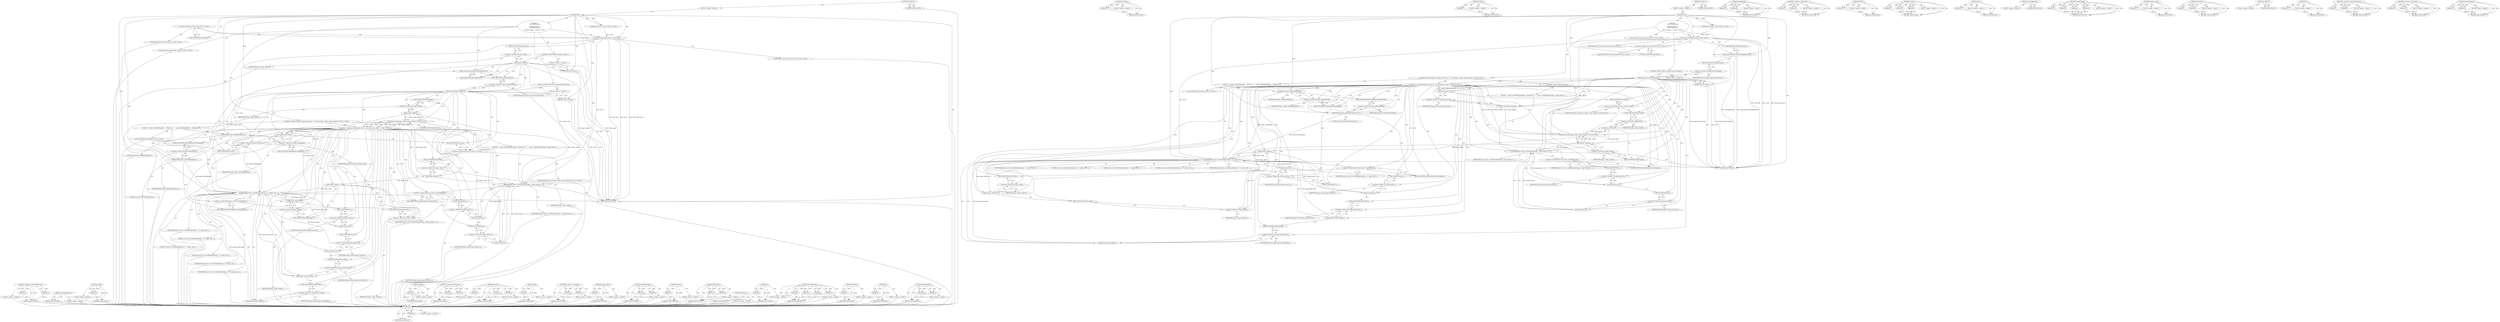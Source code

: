 digraph "buildMipMap" {
vulnerable_195 [label=<(METHOD,x)>];
vulnerable_196 [label=<(PARAM,p1)>];
vulnerable_197 [label=<(BLOCK,&lt;empty&gt;,&lt;empty&gt;)>];
vulnerable_198 [label=<(METHOD_RETURN,ANY)>];
vulnerable_146 [label=<(METHOD,IsEmpty)>];
vulnerable_147 [label=<(PARAM,p1)>];
vulnerable_148 [label=<(BLOCK,&lt;empty&gt;,&lt;empty&gt;)>];
vulnerable_149 [label=<(METHOD_RETURN,ANY)>];
vulnerable_169 [label=<(METHOD,height)>];
vulnerable_170 [label=<(PARAM,p1)>];
vulnerable_171 [label=<(BLOCK,&lt;empty&gt;,&lt;empty&gt;)>];
vulnerable_172 [label=<(METHOD_RETURN,ANY)>];
vulnerable_6 [label=<(METHOD,&lt;global&gt;)<SUB>1</SUB>>];
vulnerable_7 [label=<(BLOCK,&lt;empty&gt;,&lt;empty&gt;)<SUB>1</SUB>>];
vulnerable_8 [label=<(METHOD,Paint)<SUB>1</SUB>>];
vulnerable_9 [label="<(PARAM,gfx::Canvas* canvas)<SUB>1</SUB>>"];
vulnerable_10 [label="<(BLOCK,{
   View::Paint(canvas);
 
   gfx::Rect image_...,{
   View::Paint(canvas);
 
   gfx::Rect image_...)<SUB>1</SUB>>"];
vulnerable_11 [label="<(View.Paint,View::Paint(canvas))<SUB>2</SUB>>"];
vulnerable_12 [label="<(&lt;operator&gt;.fieldAccess,View::Paint)<SUB>2</SUB>>"];
vulnerable_13 [label="<(IDENTIFIER,View,View::Paint(canvas))<SUB>2</SUB>>"];
vulnerable_14 [label=<(FIELD_IDENTIFIER,Paint,Paint)<SUB>2</SUB>>];
vulnerable_15 [label="<(IDENTIFIER,canvas,View::Paint(canvas))<SUB>2</SUB>>"];
vulnerable_16 [label="<(LOCAL,gfx.Rect image_bounds: gfx.Rect)<SUB>4</SUB>>"];
vulnerable_17 [label=<(image_bounds,image_bounds(GetImageBounds()))<SUB>4</SUB>>];
vulnerable_18 [label=<(GetImageBounds,GetImageBounds())<SUB>4</SUB>>];
vulnerable_19 [label=<(CONTROL_STRUCTURE,IF,if (image_bounds.IsEmpty()))<SUB>5</SUB>>];
vulnerable_20 [label=<(IsEmpty,image_bounds.IsEmpty())<SUB>5</SUB>>];
vulnerable_21 [label=<(&lt;operator&gt;.fieldAccess,image_bounds.IsEmpty)<SUB>5</SUB>>];
vulnerable_22 [label=<(IDENTIFIER,image_bounds,image_bounds.IsEmpty())<SUB>5</SUB>>];
vulnerable_23 [label=<(FIELD_IDENTIFIER,IsEmpty,IsEmpty)<SUB>5</SUB>>];
vulnerable_24 [label=<(BLOCK,&lt;empty&gt;,&lt;empty&gt;)<SUB>6</SUB>>];
vulnerable_25 [label=<(RETURN,return;,return;)<SUB>6</SUB>>];
vulnerable_26 [label="<(CONTROL_STRUCTURE,IF,if (image_bounds.size() != gfx::Size(image_.width(), image_.height())))<SUB>8</SUB>>"];
vulnerable_27 [label="<(&lt;operator&gt;.notEquals,image_bounds.size() != gfx::Size(image_.width()...)<SUB>8</SUB>>"];
vulnerable_28 [label=<(size,image_bounds.size())<SUB>8</SUB>>];
vulnerable_29 [label=<(&lt;operator&gt;.fieldAccess,image_bounds.size)<SUB>8</SUB>>];
vulnerable_30 [label=<(IDENTIFIER,image_bounds,image_bounds.size())<SUB>8</SUB>>];
vulnerable_31 [label=<(FIELD_IDENTIFIER,size,size)<SUB>8</SUB>>];
vulnerable_32 [label="<(gfx.Size,gfx::Size(image_.width(), image_.height()))<SUB>8</SUB>>"];
vulnerable_33 [label="<(&lt;operator&gt;.fieldAccess,gfx::Size)<SUB>8</SUB>>"];
vulnerable_34 [label="<(IDENTIFIER,gfx,gfx::Size(image_.width(), image_.height()))<SUB>8</SUB>>"];
vulnerable_35 [label=<(FIELD_IDENTIFIER,Size,Size)<SUB>8</SUB>>];
vulnerable_36 [label=<(width,image_.width())<SUB>8</SUB>>];
vulnerable_37 [label=<(&lt;operator&gt;.fieldAccess,image_.width)<SUB>8</SUB>>];
vulnerable_38 [label=<(IDENTIFIER,image_,image_.width())<SUB>8</SUB>>];
vulnerable_39 [label=<(FIELD_IDENTIFIER,width,width)<SUB>8</SUB>>];
vulnerable_40 [label=<(height,image_.height())<SUB>8</SUB>>];
vulnerable_41 [label=<(&lt;operator&gt;.fieldAccess,image_.height)<SUB>8</SUB>>];
vulnerable_42 [label=<(IDENTIFIER,image_,image_.height())<SUB>8</SUB>>];
vulnerable_43 [label=<(FIELD_IDENTIFIER,height,height)<SUB>8</SUB>>];
vulnerable_44 [label=<(BLOCK,{
    image_.buildMipMap(false);
    SkPaint pa...,{
    image_.buildMipMap(false);
    SkPaint pa...)<SUB>8</SUB>>];
vulnerable_45 [label=<(buildMipMap,image_.buildMipMap(false))<SUB>9</SUB>>];
vulnerable_46 [label=<(&lt;operator&gt;.fieldAccess,image_.buildMipMap)<SUB>9</SUB>>];
vulnerable_47 [label=<(IDENTIFIER,image_,image_.buildMipMap(false))<SUB>9</SUB>>];
vulnerable_48 [label=<(FIELD_IDENTIFIER,buildMipMap,buildMipMap)<SUB>9</SUB>>];
vulnerable_49 [label=<(LITERAL,false,image_.buildMipMap(false))<SUB>9</SUB>>];
vulnerable_50 [label="<(LOCAL,SkPaint paint: SkPaint)<SUB>10</SUB>>"];
vulnerable_51 [label=<(setFilterBitmap,paint.setFilterBitmap(true))<SUB>11</SUB>>];
vulnerable_52 [label=<(&lt;operator&gt;.fieldAccess,paint.setFilterBitmap)<SUB>11</SUB>>];
vulnerable_53 [label=<(IDENTIFIER,paint,paint.setFilterBitmap(true))<SUB>11</SUB>>];
vulnerable_54 [label=<(FIELD_IDENTIFIER,setFilterBitmap,setFilterBitmap)<SUB>11</SUB>>];
vulnerable_55 [label=<(LITERAL,true,paint.setFilterBitmap(true))<SUB>11</SUB>>];
vulnerable_56 [label=<(DrawBitmapInt,canvas-&gt;DrawBitmapInt(image_, 0, 0, image_.widt...)<SUB>12</SUB>>];
vulnerable_57 [label=<(&lt;operator&gt;.indirectFieldAccess,canvas-&gt;DrawBitmapInt)<SUB>12</SUB>>];
vulnerable_58 [label=<(IDENTIFIER,canvas,canvas-&gt;DrawBitmapInt(image_, 0, 0, image_.widt...)<SUB>12</SUB>>];
vulnerable_59 [label=<(FIELD_IDENTIFIER,DrawBitmapInt,DrawBitmapInt)<SUB>12</SUB>>];
vulnerable_60 [label=<(IDENTIFIER,image_,canvas-&gt;DrawBitmapInt(image_, 0, 0, image_.widt...)<SUB>12</SUB>>];
vulnerable_61 [label=<(LITERAL,0,canvas-&gt;DrawBitmapInt(image_, 0, 0, image_.widt...)<SUB>12</SUB>>];
vulnerable_62 [label=<(LITERAL,0,canvas-&gt;DrawBitmapInt(image_, 0, 0, image_.widt...)<SUB>12</SUB>>];
vulnerable_63 [label=<(width,image_.width())<SUB>12</SUB>>];
vulnerable_64 [label=<(&lt;operator&gt;.fieldAccess,image_.width)<SUB>12</SUB>>];
vulnerable_65 [label=<(IDENTIFIER,image_,image_.width())<SUB>12</SUB>>];
vulnerable_66 [label=<(FIELD_IDENTIFIER,width,width)<SUB>12</SUB>>];
vulnerable_67 [label=<(height,image_.height())<SUB>12</SUB>>];
vulnerable_68 [label=<(&lt;operator&gt;.fieldAccess,image_.height)<SUB>12</SUB>>];
vulnerable_69 [label=<(IDENTIFIER,image_,image_.height())<SUB>12</SUB>>];
vulnerable_70 [label=<(FIELD_IDENTIFIER,height,height)<SUB>12</SUB>>];
vulnerable_71 [label=<(x,image_bounds.x())<SUB>13</SUB>>];
vulnerable_72 [label=<(&lt;operator&gt;.fieldAccess,image_bounds.x)<SUB>13</SUB>>];
vulnerable_73 [label=<(IDENTIFIER,image_bounds,image_bounds.x())<SUB>13</SUB>>];
vulnerable_74 [label=<(FIELD_IDENTIFIER,x,x)<SUB>13</SUB>>];
vulnerable_75 [label=<(y,image_bounds.y())<SUB>13</SUB>>];
vulnerable_76 [label=<(&lt;operator&gt;.fieldAccess,image_bounds.y)<SUB>13</SUB>>];
vulnerable_77 [label=<(IDENTIFIER,image_bounds,image_bounds.y())<SUB>13</SUB>>];
vulnerable_78 [label=<(FIELD_IDENTIFIER,y,y)<SUB>13</SUB>>];
vulnerable_79 [label=<(width,image_bounds.width())<SUB>13</SUB>>];
vulnerable_80 [label=<(&lt;operator&gt;.fieldAccess,image_bounds.width)<SUB>13</SUB>>];
vulnerable_81 [label=<(IDENTIFIER,image_bounds,image_bounds.width())<SUB>13</SUB>>];
vulnerable_82 [label=<(FIELD_IDENTIFIER,width,width)<SUB>13</SUB>>];
vulnerable_83 [label=<(height,image_bounds.height())<SUB>14</SUB>>];
vulnerable_84 [label=<(&lt;operator&gt;.fieldAccess,image_bounds.height)<SUB>14</SUB>>];
vulnerable_85 [label=<(IDENTIFIER,image_bounds,image_bounds.height())<SUB>14</SUB>>];
vulnerable_86 [label=<(FIELD_IDENTIFIER,height,height)<SUB>14</SUB>>];
vulnerable_87 [label=<(LITERAL,true,canvas-&gt;DrawBitmapInt(image_, 0, 0, image_.widt...)<SUB>14</SUB>>];
vulnerable_88 [label=<(IDENTIFIER,paint,canvas-&gt;DrawBitmapInt(image_, 0, 0, image_.widt...)<SUB>14</SUB>>];
vulnerable_89 [label=<(CONTROL_STRUCTURE,ELSE,else)<SUB>15</SUB>>];
vulnerable_90 [label=<(BLOCK,{
    canvas-&gt;DrawBitmapInt(image_, image_bound...,{
    canvas-&gt;DrawBitmapInt(image_, image_bound...)<SUB>15</SUB>>];
vulnerable_91 [label=<(DrawBitmapInt,canvas-&gt;DrawBitmapInt(image_, image_bounds.x(),...)<SUB>16</SUB>>];
vulnerable_92 [label=<(&lt;operator&gt;.indirectFieldAccess,canvas-&gt;DrawBitmapInt)<SUB>16</SUB>>];
vulnerable_93 [label=<(IDENTIFIER,canvas,canvas-&gt;DrawBitmapInt(image_, image_bounds.x(),...)<SUB>16</SUB>>];
vulnerable_94 [label=<(FIELD_IDENTIFIER,DrawBitmapInt,DrawBitmapInt)<SUB>16</SUB>>];
vulnerable_95 [label=<(IDENTIFIER,image_,canvas-&gt;DrawBitmapInt(image_, image_bounds.x(),...)<SUB>16</SUB>>];
vulnerable_96 [label=<(x,image_bounds.x())<SUB>16</SUB>>];
vulnerable_97 [label=<(&lt;operator&gt;.fieldAccess,image_bounds.x)<SUB>16</SUB>>];
vulnerable_98 [label=<(IDENTIFIER,image_bounds,image_bounds.x())<SUB>16</SUB>>];
vulnerable_99 [label=<(FIELD_IDENTIFIER,x,x)<SUB>16</SUB>>];
vulnerable_100 [label=<(y,image_bounds.y())<SUB>16</SUB>>];
vulnerable_101 [label=<(&lt;operator&gt;.fieldAccess,image_bounds.y)<SUB>16</SUB>>];
vulnerable_102 [label=<(IDENTIFIER,image_bounds,image_bounds.y())<SUB>16</SUB>>];
vulnerable_103 [label=<(FIELD_IDENTIFIER,y,y)<SUB>16</SUB>>];
vulnerable_104 [label=<(METHOD_RETURN,void)<SUB>1</SUB>>];
vulnerable_106 [label=<(METHOD_RETURN,ANY)<SUB>1</SUB>>];
vulnerable_173 [label=<(METHOD,buildMipMap)>];
vulnerable_174 [label=<(PARAM,p1)>];
vulnerable_175 [label=<(PARAM,p2)>];
vulnerable_176 [label=<(BLOCK,&lt;empty&gt;,&lt;empty&gt;)>];
vulnerable_177 [label=<(METHOD_RETURN,ANY)>];
vulnerable_134 [label=<(METHOD,&lt;operator&gt;.fieldAccess)>];
vulnerable_135 [label=<(PARAM,p1)>];
vulnerable_136 [label=<(PARAM,p2)>];
vulnerable_137 [label=<(BLOCK,&lt;empty&gt;,&lt;empty&gt;)>];
vulnerable_138 [label=<(METHOD_RETURN,ANY)>];
vulnerable_165 [label=<(METHOD,width)>];
vulnerable_166 [label=<(PARAM,p1)>];
vulnerable_167 [label=<(BLOCK,&lt;empty&gt;,&lt;empty&gt;)>];
vulnerable_168 [label=<(METHOD_RETURN,ANY)>];
vulnerable_159 [label=<(METHOD,gfx.Size)>];
vulnerable_160 [label=<(PARAM,p1)>];
vulnerable_161 [label=<(PARAM,p2)>];
vulnerable_162 [label=<(PARAM,p3)>];
vulnerable_163 [label=<(BLOCK,&lt;empty&gt;,&lt;empty&gt;)>];
vulnerable_164 [label=<(METHOD_RETURN,ANY)>];
vulnerable_155 [label=<(METHOD,size)>];
vulnerable_156 [label=<(PARAM,p1)>];
vulnerable_157 [label=<(BLOCK,&lt;empty&gt;,&lt;empty&gt;)>];
vulnerable_158 [label=<(METHOD_RETURN,ANY)>];
vulnerable_143 [label=<(METHOD,GetImageBounds)>];
vulnerable_144 [label=<(BLOCK,&lt;empty&gt;,&lt;empty&gt;)>];
vulnerable_145 [label=<(METHOD_RETURN,ANY)>];
vulnerable_183 [label=<(METHOD,DrawBitmapInt)>];
vulnerable_184 [label=<(PARAM,p1)>];
vulnerable_185 [label=<(PARAM,p2)>];
vulnerable_186 [label=<(PARAM,p3)>];
vulnerable_187 [label=<(PARAM,p4)>];
vulnerable_188 [label=<(BLOCK,&lt;empty&gt;,&lt;empty&gt;)>];
vulnerable_189 [label=<(METHOD_RETURN,ANY)>];
vulnerable_139 [label=<(METHOD,image_bounds)>];
vulnerable_140 [label=<(PARAM,p1)>];
vulnerable_141 [label=<(BLOCK,&lt;empty&gt;,&lt;empty&gt;)>];
vulnerable_142 [label=<(METHOD_RETURN,ANY)>];
vulnerable_129 [label=<(METHOD,View.Paint)>];
vulnerable_130 [label=<(PARAM,p1)>];
vulnerable_131 [label=<(PARAM,p2)>];
vulnerable_132 [label=<(BLOCK,&lt;empty&gt;,&lt;empty&gt;)>];
vulnerable_133 [label=<(METHOD_RETURN,ANY)>];
vulnerable_123 [label=<(METHOD,&lt;global&gt;)<SUB>1</SUB>>];
vulnerable_124 [label=<(BLOCK,&lt;empty&gt;,&lt;empty&gt;)>];
vulnerable_125 [label=<(METHOD_RETURN,ANY)>];
vulnerable_199 [label=<(METHOD,y)>];
vulnerable_200 [label=<(PARAM,p1)>];
vulnerable_201 [label=<(BLOCK,&lt;empty&gt;,&lt;empty&gt;)>];
vulnerable_202 [label=<(METHOD_RETURN,ANY)>];
vulnerable_190 [label=<(METHOD,&lt;operator&gt;.indirectFieldAccess)>];
vulnerable_191 [label=<(PARAM,p1)>];
vulnerable_192 [label=<(PARAM,p2)>];
vulnerable_193 [label=<(BLOCK,&lt;empty&gt;,&lt;empty&gt;)>];
vulnerable_194 [label=<(METHOD_RETURN,ANY)>];
vulnerable_150 [label=<(METHOD,&lt;operator&gt;.notEquals)>];
vulnerable_151 [label=<(PARAM,p1)>];
vulnerable_152 [label=<(PARAM,p2)>];
vulnerable_153 [label=<(BLOCK,&lt;empty&gt;,&lt;empty&gt;)>];
vulnerable_154 [label=<(METHOD_RETURN,ANY)>];
vulnerable_178 [label=<(METHOD,setFilterBitmap)>];
vulnerable_179 [label=<(PARAM,p1)>];
vulnerable_180 [label=<(PARAM,p2)>];
vulnerable_181 [label=<(BLOCK,&lt;empty&gt;,&lt;empty&gt;)>];
vulnerable_182 [label=<(METHOD_RETURN,ANY)>];
fixed_201 [label=<(METHOD,&lt;operator&gt;.indirectFieldAccess)>];
fixed_202 [label=<(PARAM,p1)>];
fixed_203 [label=<(PARAM,p2)>];
fixed_204 [label=<(BLOCK,&lt;empty&gt;,&lt;empty&gt;)>];
fixed_205 [label=<(METHOD_RETURN,ANY)>];
fixed_154 [label=<(METHOD,GetImageBounds)>];
fixed_155 [label=<(BLOCK,&lt;empty&gt;,&lt;empty&gt;)>];
fixed_156 [label=<(METHOD_RETURN,ANY)>];
fixed_176 [label=<(METHOD,width)>];
fixed_177 [label=<(PARAM,p1)>];
fixed_178 [label=<(BLOCK,&lt;empty&gt;,&lt;empty&gt;)>];
fixed_179 [label=<(METHOD_RETURN,ANY)>];
fixed_6 [label=<(METHOD,&lt;global&gt;)<SUB>1</SUB>>];
fixed_7 [label=<(BLOCK,&lt;empty&gt;,&lt;empty&gt;)<SUB>1</SUB>>];
fixed_8 [label=<(METHOD,Paint)<SUB>1</SUB>>];
fixed_9 [label="<(PARAM,gfx::Canvas* canvas)<SUB>1</SUB>>"];
fixed_10 [label="<(BLOCK,{
   View::Paint(canvas);
 
  if (image_.empty(...,{
   View::Paint(canvas);
 
  if (image_.empty(...)<SUB>1</SUB>>"];
fixed_11 [label="<(View.Paint,View::Paint(canvas))<SUB>2</SUB>>"];
fixed_12 [label="<(&lt;operator&gt;.fieldAccess,View::Paint)<SUB>2</SUB>>"];
fixed_13 [label="<(IDENTIFIER,View,View::Paint(canvas))<SUB>2</SUB>>"];
fixed_14 [label=<(FIELD_IDENTIFIER,Paint,Paint)<SUB>2</SUB>>];
fixed_15 [label="<(IDENTIFIER,canvas,View::Paint(canvas))<SUB>2</SUB>>"];
fixed_16 [label=<(CONTROL_STRUCTURE,IF,if (image_.empty()))<SUB>4</SUB>>];
fixed_17 [label=<(empty,image_.empty())<SUB>4</SUB>>];
fixed_18 [label=<(&lt;operator&gt;.fieldAccess,image_.empty)<SUB>4</SUB>>];
fixed_19 [label=<(IDENTIFIER,image_,image_.empty())<SUB>4</SUB>>];
fixed_20 [label=<(FIELD_IDENTIFIER,empty,empty)<SUB>4</SUB>>];
fixed_21 [label=<(BLOCK,&lt;empty&gt;,&lt;empty&gt;)<SUB>5</SUB>>];
fixed_22 [label=<(RETURN,return;,return;)<SUB>5</SUB>>];
fixed_23 [label="<(LOCAL,gfx.Rect image_bounds: gfx.Rect)<SUB>7</SUB>>"];
fixed_24 [label=<(image_bounds,image_bounds(GetImageBounds()))<SUB>7</SUB>>];
fixed_25 [label=<(GetImageBounds,GetImageBounds())<SUB>7</SUB>>];
fixed_26 [label=<(CONTROL_STRUCTURE,IF,if (image_bounds.IsEmpty()))<SUB>8</SUB>>];
fixed_27 [label=<(IsEmpty,image_bounds.IsEmpty())<SUB>8</SUB>>];
fixed_28 [label=<(&lt;operator&gt;.fieldAccess,image_bounds.IsEmpty)<SUB>8</SUB>>];
fixed_29 [label=<(IDENTIFIER,image_bounds,image_bounds.IsEmpty())<SUB>8</SUB>>];
fixed_30 [label=<(FIELD_IDENTIFIER,IsEmpty,IsEmpty)<SUB>8</SUB>>];
fixed_31 [label=<(BLOCK,&lt;empty&gt;,&lt;empty&gt;)<SUB>9</SUB>>];
fixed_32 [label=<(RETURN,return;,return;)<SUB>9</SUB>>];
fixed_33 [label="<(CONTROL_STRUCTURE,IF,if (image_bounds.size() != gfx::Size(image_.width(), image_.height())))<SUB>11</SUB>>"];
fixed_34 [label="<(&lt;operator&gt;.notEquals,image_bounds.size() != gfx::Size(image_.width()...)<SUB>11</SUB>>"];
fixed_35 [label=<(size,image_bounds.size())<SUB>11</SUB>>];
fixed_36 [label=<(&lt;operator&gt;.fieldAccess,image_bounds.size)<SUB>11</SUB>>];
fixed_37 [label=<(IDENTIFIER,image_bounds,image_bounds.size())<SUB>11</SUB>>];
fixed_38 [label=<(FIELD_IDENTIFIER,size,size)<SUB>11</SUB>>];
fixed_39 [label="<(gfx.Size,gfx::Size(image_.width(), image_.height()))<SUB>11</SUB>>"];
fixed_40 [label="<(&lt;operator&gt;.fieldAccess,gfx::Size)<SUB>11</SUB>>"];
fixed_41 [label="<(IDENTIFIER,gfx,gfx::Size(image_.width(), image_.height()))<SUB>11</SUB>>"];
fixed_42 [label=<(FIELD_IDENTIFIER,Size,Size)<SUB>11</SUB>>];
fixed_43 [label=<(width,image_.width())<SUB>11</SUB>>];
fixed_44 [label=<(&lt;operator&gt;.fieldAccess,image_.width)<SUB>11</SUB>>];
fixed_45 [label=<(IDENTIFIER,image_,image_.width())<SUB>11</SUB>>];
fixed_46 [label=<(FIELD_IDENTIFIER,width,width)<SUB>11</SUB>>];
fixed_47 [label=<(height,image_.height())<SUB>11</SUB>>];
fixed_48 [label=<(&lt;operator&gt;.fieldAccess,image_.height)<SUB>11</SUB>>];
fixed_49 [label=<(IDENTIFIER,image_,image_.height())<SUB>11</SUB>>];
fixed_50 [label=<(FIELD_IDENTIFIER,height,height)<SUB>11</SUB>>];
fixed_51 [label=<(BLOCK,{
    image_.buildMipMap(false);
    SkPaint pa...,{
    image_.buildMipMap(false);
    SkPaint pa...)<SUB>11</SUB>>];
fixed_52 [label=<(buildMipMap,image_.buildMipMap(false))<SUB>12</SUB>>];
fixed_53 [label=<(&lt;operator&gt;.fieldAccess,image_.buildMipMap)<SUB>12</SUB>>];
fixed_54 [label=<(IDENTIFIER,image_,image_.buildMipMap(false))<SUB>12</SUB>>];
fixed_55 [label=<(FIELD_IDENTIFIER,buildMipMap,buildMipMap)<SUB>12</SUB>>];
fixed_56 [label=<(LITERAL,false,image_.buildMipMap(false))<SUB>12</SUB>>];
fixed_57 [label="<(LOCAL,SkPaint paint: SkPaint)<SUB>13</SUB>>"];
fixed_58 [label=<(setFilterBitmap,paint.setFilterBitmap(true))<SUB>14</SUB>>];
fixed_59 [label=<(&lt;operator&gt;.fieldAccess,paint.setFilterBitmap)<SUB>14</SUB>>];
fixed_60 [label=<(IDENTIFIER,paint,paint.setFilterBitmap(true))<SUB>14</SUB>>];
fixed_61 [label=<(FIELD_IDENTIFIER,setFilterBitmap,setFilterBitmap)<SUB>14</SUB>>];
fixed_62 [label=<(LITERAL,true,paint.setFilterBitmap(true))<SUB>14</SUB>>];
fixed_63 [label=<(DrawBitmapInt,canvas-&gt;DrawBitmapInt(image_, 0, 0, image_.widt...)<SUB>15</SUB>>];
fixed_64 [label=<(&lt;operator&gt;.indirectFieldAccess,canvas-&gt;DrawBitmapInt)<SUB>15</SUB>>];
fixed_65 [label=<(IDENTIFIER,canvas,canvas-&gt;DrawBitmapInt(image_, 0, 0, image_.widt...)<SUB>15</SUB>>];
fixed_66 [label=<(FIELD_IDENTIFIER,DrawBitmapInt,DrawBitmapInt)<SUB>15</SUB>>];
fixed_67 [label=<(IDENTIFIER,image_,canvas-&gt;DrawBitmapInt(image_, 0, 0, image_.widt...)<SUB>15</SUB>>];
fixed_68 [label=<(LITERAL,0,canvas-&gt;DrawBitmapInt(image_, 0, 0, image_.widt...)<SUB>15</SUB>>];
fixed_69 [label=<(LITERAL,0,canvas-&gt;DrawBitmapInt(image_, 0, 0, image_.widt...)<SUB>15</SUB>>];
fixed_70 [label=<(width,image_.width())<SUB>15</SUB>>];
fixed_71 [label=<(&lt;operator&gt;.fieldAccess,image_.width)<SUB>15</SUB>>];
fixed_72 [label=<(IDENTIFIER,image_,image_.width())<SUB>15</SUB>>];
fixed_73 [label=<(FIELD_IDENTIFIER,width,width)<SUB>15</SUB>>];
fixed_74 [label=<(height,image_.height())<SUB>15</SUB>>];
fixed_75 [label=<(&lt;operator&gt;.fieldAccess,image_.height)<SUB>15</SUB>>];
fixed_76 [label=<(IDENTIFIER,image_,image_.height())<SUB>15</SUB>>];
fixed_77 [label=<(FIELD_IDENTIFIER,height,height)<SUB>15</SUB>>];
fixed_78 [label=<(x,image_bounds.x())<SUB>16</SUB>>];
fixed_79 [label=<(&lt;operator&gt;.fieldAccess,image_bounds.x)<SUB>16</SUB>>];
fixed_80 [label=<(IDENTIFIER,image_bounds,image_bounds.x())<SUB>16</SUB>>];
fixed_81 [label=<(FIELD_IDENTIFIER,x,x)<SUB>16</SUB>>];
fixed_82 [label=<(y,image_bounds.y())<SUB>16</SUB>>];
fixed_83 [label=<(&lt;operator&gt;.fieldAccess,image_bounds.y)<SUB>16</SUB>>];
fixed_84 [label=<(IDENTIFIER,image_bounds,image_bounds.y())<SUB>16</SUB>>];
fixed_85 [label=<(FIELD_IDENTIFIER,y,y)<SUB>16</SUB>>];
fixed_86 [label=<(width,image_bounds.width())<SUB>16</SUB>>];
fixed_87 [label=<(&lt;operator&gt;.fieldAccess,image_bounds.width)<SUB>16</SUB>>];
fixed_88 [label=<(IDENTIFIER,image_bounds,image_bounds.width())<SUB>16</SUB>>];
fixed_89 [label=<(FIELD_IDENTIFIER,width,width)<SUB>16</SUB>>];
fixed_90 [label=<(height,image_bounds.height())<SUB>17</SUB>>];
fixed_91 [label=<(&lt;operator&gt;.fieldAccess,image_bounds.height)<SUB>17</SUB>>];
fixed_92 [label=<(IDENTIFIER,image_bounds,image_bounds.height())<SUB>17</SUB>>];
fixed_93 [label=<(FIELD_IDENTIFIER,height,height)<SUB>17</SUB>>];
fixed_94 [label=<(LITERAL,true,canvas-&gt;DrawBitmapInt(image_, 0, 0, image_.widt...)<SUB>17</SUB>>];
fixed_95 [label=<(IDENTIFIER,paint,canvas-&gt;DrawBitmapInt(image_, 0, 0, image_.widt...)<SUB>17</SUB>>];
fixed_96 [label=<(CONTROL_STRUCTURE,ELSE,else)<SUB>18</SUB>>];
fixed_97 [label=<(BLOCK,{
    canvas-&gt;DrawBitmapInt(image_, image_bound...,{
    canvas-&gt;DrawBitmapInt(image_, image_bound...)<SUB>18</SUB>>];
fixed_98 [label=<(DrawBitmapInt,canvas-&gt;DrawBitmapInt(image_, image_bounds.x(),...)<SUB>19</SUB>>];
fixed_99 [label=<(&lt;operator&gt;.indirectFieldAccess,canvas-&gt;DrawBitmapInt)<SUB>19</SUB>>];
fixed_100 [label=<(IDENTIFIER,canvas,canvas-&gt;DrawBitmapInt(image_, image_bounds.x(),...)<SUB>19</SUB>>];
fixed_101 [label=<(FIELD_IDENTIFIER,DrawBitmapInt,DrawBitmapInt)<SUB>19</SUB>>];
fixed_102 [label=<(IDENTIFIER,image_,canvas-&gt;DrawBitmapInt(image_, image_bounds.x(),...)<SUB>19</SUB>>];
fixed_103 [label=<(x,image_bounds.x())<SUB>19</SUB>>];
fixed_104 [label=<(&lt;operator&gt;.fieldAccess,image_bounds.x)<SUB>19</SUB>>];
fixed_105 [label=<(IDENTIFIER,image_bounds,image_bounds.x())<SUB>19</SUB>>];
fixed_106 [label=<(FIELD_IDENTIFIER,x,x)<SUB>19</SUB>>];
fixed_107 [label=<(y,image_bounds.y())<SUB>19</SUB>>];
fixed_108 [label=<(&lt;operator&gt;.fieldAccess,image_bounds.y)<SUB>19</SUB>>];
fixed_109 [label=<(IDENTIFIER,image_bounds,image_bounds.y())<SUB>19</SUB>>];
fixed_110 [label=<(FIELD_IDENTIFIER,y,y)<SUB>19</SUB>>];
fixed_111 [label=<(METHOD_RETURN,void)<SUB>1</SUB>>];
fixed_113 [label=<(METHOD_RETURN,ANY)<SUB>1</SUB>>];
fixed_180 [label=<(METHOD,height)>];
fixed_181 [label=<(PARAM,p1)>];
fixed_182 [label=<(BLOCK,&lt;empty&gt;,&lt;empty&gt;)>];
fixed_183 [label=<(METHOD_RETURN,ANY)>];
fixed_141 [label=<(METHOD,&lt;operator&gt;.fieldAccess)>];
fixed_142 [label=<(PARAM,p1)>];
fixed_143 [label=<(PARAM,p2)>];
fixed_144 [label=<(BLOCK,&lt;empty&gt;,&lt;empty&gt;)>];
fixed_145 [label=<(METHOD_RETURN,ANY)>];
fixed_170 [label=<(METHOD,gfx.Size)>];
fixed_171 [label=<(PARAM,p1)>];
fixed_172 [label=<(PARAM,p2)>];
fixed_173 [label=<(PARAM,p3)>];
fixed_174 [label=<(BLOCK,&lt;empty&gt;,&lt;empty&gt;)>];
fixed_175 [label=<(METHOD_RETURN,ANY)>];
fixed_166 [label=<(METHOD,size)>];
fixed_167 [label=<(PARAM,p1)>];
fixed_168 [label=<(BLOCK,&lt;empty&gt;,&lt;empty&gt;)>];
fixed_169 [label=<(METHOD_RETURN,ANY)>];
fixed_161 [label=<(METHOD,&lt;operator&gt;.notEquals)>];
fixed_162 [label=<(PARAM,p1)>];
fixed_163 [label=<(PARAM,p2)>];
fixed_164 [label=<(BLOCK,&lt;empty&gt;,&lt;empty&gt;)>];
fixed_165 [label=<(METHOD_RETURN,ANY)>];
fixed_150 [label=<(METHOD,image_bounds)>];
fixed_151 [label=<(PARAM,p1)>];
fixed_152 [label=<(BLOCK,&lt;empty&gt;,&lt;empty&gt;)>];
fixed_153 [label=<(METHOD_RETURN,ANY)>];
fixed_189 [label=<(METHOD,setFilterBitmap)>];
fixed_190 [label=<(PARAM,p1)>];
fixed_191 [label=<(PARAM,p2)>];
fixed_192 [label=<(BLOCK,&lt;empty&gt;,&lt;empty&gt;)>];
fixed_193 [label=<(METHOD_RETURN,ANY)>];
fixed_146 [label=<(METHOD,empty)>];
fixed_147 [label=<(PARAM,p1)>];
fixed_148 [label=<(BLOCK,&lt;empty&gt;,&lt;empty&gt;)>];
fixed_149 [label=<(METHOD_RETURN,ANY)>];
fixed_136 [label=<(METHOD,View.Paint)>];
fixed_137 [label=<(PARAM,p1)>];
fixed_138 [label=<(PARAM,p2)>];
fixed_139 [label=<(BLOCK,&lt;empty&gt;,&lt;empty&gt;)>];
fixed_140 [label=<(METHOD_RETURN,ANY)>];
fixed_130 [label=<(METHOD,&lt;global&gt;)<SUB>1</SUB>>];
fixed_131 [label=<(BLOCK,&lt;empty&gt;,&lt;empty&gt;)>];
fixed_132 [label=<(METHOD_RETURN,ANY)>];
fixed_206 [label=<(METHOD,x)>];
fixed_207 [label=<(PARAM,p1)>];
fixed_208 [label=<(BLOCK,&lt;empty&gt;,&lt;empty&gt;)>];
fixed_209 [label=<(METHOD_RETURN,ANY)>];
fixed_194 [label=<(METHOD,DrawBitmapInt)>];
fixed_195 [label=<(PARAM,p1)>];
fixed_196 [label=<(PARAM,p2)>];
fixed_197 [label=<(PARAM,p3)>];
fixed_198 [label=<(PARAM,p4)>];
fixed_199 [label=<(BLOCK,&lt;empty&gt;,&lt;empty&gt;)>];
fixed_200 [label=<(METHOD_RETURN,ANY)>];
fixed_157 [label=<(METHOD,IsEmpty)>];
fixed_158 [label=<(PARAM,p1)>];
fixed_159 [label=<(BLOCK,&lt;empty&gt;,&lt;empty&gt;)>];
fixed_160 [label=<(METHOD_RETURN,ANY)>];
fixed_210 [label=<(METHOD,y)>];
fixed_211 [label=<(PARAM,p1)>];
fixed_212 [label=<(BLOCK,&lt;empty&gt;,&lt;empty&gt;)>];
fixed_213 [label=<(METHOD_RETURN,ANY)>];
fixed_184 [label=<(METHOD,buildMipMap)>];
fixed_185 [label=<(PARAM,p1)>];
fixed_186 [label=<(PARAM,p2)>];
fixed_187 [label=<(BLOCK,&lt;empty&gt;,&lt;empty&gt;)>];
fixed_188 [label=<(METHOD_RETURN,ANY)>];
vulnerable_195 -> vulnerable_196  [key=0, label="AST: "];
vulnerable_195 -> vulnerable_196  [key=1, label="DDG: "];
vulnerable_195 -> vulnerable_197  [key=0, label="AST: "];
vulnerable_195 -> vulnerable_198  [key=0, label="AST: "];
vulnerable_195 -> vulnerable_198  [key=1, label="CFG: "];
vulnerable_196 -> vulnerable_198  [key=0, label="DDG: p1"];
vulnerable_146 -> vulnerable_147  [key=0, label="AST: "];
vulnerable_146 -> vulnerable_147  [key=1, label="DDG: "];
vulnerable_146 -> vulnerable_148  [key=0, label="AST: "];
vulnerable_146 -> vulnerable_149  [key=0, label="AST: "];
vulnerable_146 -> vulnerable_149  [key=1, label="CFG: "];
vulnerable_147 -> vulnerable_149  [key=0, label="DDG: p1"];
vulnerable_169 -> vulnerable_170  [key=0, label="AST: "];
vulnerable_169 -> vulnerable_170  [key=1, label="DDG: "];
vulnerable_169 -> vulnerable_171  [key=0, label="AST: "];
vulnerable_169 -> vulnerable_172  [key=0, label="AST: "];
vulnerable_169 -> vulnerable_172  [key=1, label="CFG: "];
vulnerable_170 -> vulnerable_172  [key=0, label="DDG: p1"];
vulnerable_6 -> vulnerable_7  [key=0, label="AST: "];
vulnerable_6 -> vulnerable_106  [key=0, label="AST: "];
vulnerable_6 -> vulnerable_106  [key=1, label="CFG: "];
vulnerable_7 -> vulnerable_8  [key=0, label="AST: "];
vulnerable_8 -> vulnerable_9  [key=0, label="AST: "];
vulnerable_8 -> vulnerable_9  [key=1, label="DDG: "];
vulnerable_8 -> vulnerable_10  [key=0, label="AST: "];
vulnerable_8 -> vulnerable_104  [key=0, label="AST: "];
vulnerable_8 -> vulnerable_14  [key=0, label="CFG: "];
vulnerable_8 -> vulnerable_11  [key=0, label="DDG: "];
vulnerable_8 -> vulnerable_17  [key=0, label="DDG: "];
vulnerable_8 -> vulnerable_25  [key=0, label="DDG: "];
vulnerable_8 -> vulnerable_45  [key=0, label="DDG: "];
vulnerable_8 -> vulnerable_51  [key=0, label="DDG: "];
vulnerable_8 -> vulnerable_56  [key=0, label="DDG: "];
vulnerable_8 -> vulnerable_91  [key=0, label="DDG: "];
vulnerable_9 -> vulnerable_11  [key=0, label="DDG: canvas"];
vulnerable_10 -> vulnerable_11  [key=0, label="AST: "];
vulnerable_10 -> vulnerable_16  [key=0, label="AST: "];
vulnerable_10 -> vulnerable_17  [key=0, label="AST: "];
vulnerable_10 -> vulnerable_19  [key=0, label="AST: "];
vulnerable_10 -> vulnerable_26  [key=0, label="AST: "];
vulnerable_11 -> vulnerable_12  [key=0, label="AST: "];
vulnerable_11 -> vulnerable_15  [key=0, label="AST: "];
vulnerable_11 -> vulnerable_18  [key=0, label="CFG: "];
vulnerable_11 -> vulnerable_104  [key=0, label="DDG: View::Paint"];
vulnerable_11 -> vulnerable_104  [key=1, label="DDG: canvas"];
vulnerable_11 -> vulnerable_104  [key=2, label="DDG: View::Paint(canvas)"];
vulnerable_11 -> vulnerable_56  [key=0, label="DDG: canvas"];
vulnerable_11 -> vulnerable_91  [key=0, label="DDG: canvas"];
vulnerable_12 -> vulnerable_13  [key=0, label="AST: "];
vulnerable_12 -> vulnerable_14  [key=0, label="AST: "];
vulnerable_12 -> vulnerable_11  [key=0, label="CFG: "];
vulnerable_14 -> vulnerable_12  [key=0, label="CFG: "];
vulnerable_17 -> vulnerable_18  [key=0, label="AST: "];
vulnerable_17 -> vulnerable_23  [key=0, label="CFG: "];
vulnerable_17 -> vulnerable_104  [key=0, label="DDG: GetImageBounds()"];
vulnerable_17 -> vulnerable_104  [key=1, label="DDG: image_bounds(GetImageBounds())"];
vulnerable_18 -> vulnerable_17  [key=0, label="CFG: "];
vulnerable_19 -> vulnerable_20  [key=0, label="AST: "];
vulnerable_19 -> vulnerable_24  [key=0, label="AST: "];
vulnerable_20 -> vulnerable_21  [key=0, label="AST: "];
vulnerable_20 -> vulnerable_25  [key=0, label="CFG: "];
vulnerable_20 -> vulnerable_25  [key=1, label="CDG: "];
vulnerable_20 -> vulnerable_31  [key=0, label="CFG: "];
vulnerable_20 -> vulnerable_31  [key=1, label="CDG: "];
vulnerable_20 -> vulnerable_104  [key=0, label="DDG: image_bounds.IsEmpty"];
vulnerable_20 -> vulnerable_104  [key=1, label="DDG: image_bounds.IsEmpty()"];
vulnerable_20 -> vulnerable_32  [key=0, label="CDG: "];
vulnerable_20 -> vulnerable_28  [key=0, label="CDG: "];
vulnerable_20 -> vulnerable_37  [key=0, label="CDG: "];
vulnerable_20 -> vulnerable_27  [key=0, label="CDG: "];
vulnerable_20 -> vulnerable_40  [key=0, label="CDG: "];
vulnerable_20 -> vulnerable_29  [key=0, label="CDG: "];
vulnerable_20 -> vulnerable_35  [key=0, label="CDG: "];
vulnerable_20 -> vulnerable_43  [key=0, label="CDG: "];
vulnerable_20 -> vulnerable_33  [key=0, label="CDG: "];
vulnerable_20 -> vulnerable_36  [key=0, label="CDG: "];
vulnerable_20 -> vulnerable_41  [key=0, label="CDG: "];
vulnerable_20 -> vulnerable_39  [key=0, label="CDG: "];
vulnerable_21 -> vulnerable_22  [key=0, label="AST: "];
vulnerable_21 -> vulnerable_23  [key=0, label="AST: "];
vulnerable_21 -> vulnerable_20  [key=0, label="CFG: "];
vulnerable_23 -> vulnerable_21  [key=0, label="CFG: "];
vulnerable_24 -> vulnerable_25  [key=0, label="AST: "];
vulnerable_25 -> vulnerable_104  [key=0, label="CFG: "];
vulnerable_25 -> vulnerable_104  [key=1, label="DDG: &lt;RET&gt;"];
vulnerable_26 -> vulnerable_27  [key=0, label="AST: "];
vulnerable_26 -> vulnerable_44  [key=0, label="AST: "];
vulnerable_26 -> vulnerable_89  [key=0, label="AST: "];
vulnerable_27 -> vulnerable_28  [key=0, label="AST: "];
vulnerable_27 -> vulnerable_32  [key=0, label="AST: "];
vulnerable_27 -> vulnerable_48  [key=0, label="CFG: "];
vulnerable_27 -> vulnerable_48  [key=1, label="CDG: "];
vulnerable_27 -> vulnerable_94  [key=0, label="CFG: "];
vulnerable_27 -> vulnerable_94  [key=1, label="CDG: "];
vulnerable_27 -> vulnerable_68  [key=0, label="CDG: "];
vulnerable_27 -> vulnerable_96  [key=0, label="CDG: "];
vulnerable_27 -> vulnerable_64  [key=0, label="CDG: "];
vulnerable_27 -> vulnerable_51  [key=0, label="CDG: "];
vulnerable_27 -> vulnerable_57  [key=0, label="CDG: "];
vulnerable_27 -> vulnerable_66  [key=0, label="CDG: "];
vulnerable_27 -> vulnerable_75  [key=0, label="CDG: "];
vulnerable_27 -> vulnerable_52  [key=0, label="CDG: "];
vulnerable_27 -> vulnerable_99  [key=0, label="CDG: "];
vulnerable_27 -> vulnerable_46  [key=0, label="CDG: "];
vulnerable_27 -> vulnerable_84  [key=0, label="CDG: "];
vulnerable_27 -> vulnerable_72  [key=0, label="CDG: "];
vulnerable_27 -> vulnerable_103  [key=0, label="CDG: "];
vulnerable_27 -> vulnerable_56  [key=0, label="CDG: "];
vulnerable_27 -> vulnerable_67  [key=0, label="CDG: "];
vulnerable_27 -> vulnerable_74  [key=0, label="CDG: "];
vulnerable_27 -> vulnerable_92  [key=0, label="CDG: "];
vulnerable_27 -> vulnerable_45  [key=0, label="CDG: "];
vulnerable_27 -> vulnerable_76  [key=0, label="CDG: "];
vulnerable_27 -> vulnerable_59  [key=0, label="CDG: "];
vulnerable_27 -> vulnerable_97  [key=0, label="CDG: "];
vulnerable_27 -> vulnerable_91  [key=0, label="CDG: "];
vulnerable_27 -> vulnerable_82  [key=0, label="CDG: "];
vulnerable_27 -> vulnerable_101  [key=0, label="CDG: "];
vulnerable_27 -> vulnerable_54  [key=0, label="CDG: "];
vulnerable_27 -> vulnerable_79  [key=0, label="CDG: "];
vulnerable_27 -> vulnerable_80  [key=0, label="CDG: "];
vulnerable_27 -> vulnerable_83  [key=0, label="CDG: "];
vulnerable_27 -> vulnerable_71  [key=0, label="CDG: "];
vulnerable_27 -> vulnerable_100  [key=0, label="CDG: "];
vulnerable_27 -> vulnerable_70  [key=0, label="CDG: "];
vulnerable_27 -> vulnerable_63  [key=0, label="CDG: "];
vulnerable_27 -> vulnerable_78  [key=0, label="CDG: "];
vulnerable_27 -> vulnerable_86  [key=0, label="CDG: "];
vulnerable_28 -> vulnerable_29  [key=0, label="AST: "];
vulnerable_28 -> vulnerable_35  [key=0, label="CFG: "];
vulnerable_28 -> vulnerable_27  [key=0, label="DDG: image_bounds.size"];
vulnerable_29 -> vulnerable_30  [key=0, label="AST: "];
vulnerable_29 -> vulnerable_31  [key=0, label="AST: "];
vulnerable_29 -> vulnerable_28  [key=0, label="CFG: "];
vulnerable_31 -> vulnerable_29  [key=0, label="CFG: "];
vulnerable_32 -> vulnerable_33  [key=0, label="AST: "];
vulnerable_32 -> vulnerable_36  [key=0, label="AST: "];
vulnerable_32 -> vulnerable_40  [key=0, label="AST: "];
vulnerable_32 -> vulnerable_27  [key=0, label="CFG: "];
vulnerable_32 -> vulnerable_27  [key=1, label="DDG: gfx::Size"];
vulnerable_32 -> vulnerable_27  [key=2, label="DDG: image_.width()"];
vulnerable_32 -> vulnerable_27  [key=3, label="DDG: image_.height()"];
vulnerable_33 -> vulnerable_34  [key=0, label="AST: "];
vulnerable_33 -> vulnerable_35  [key=0, label="AST: "];
vulnerable_33 -> vulnerable_39  [key=0, label="CFG: "];
vulnerable_35 -> vulnerable_33  [key=0, label="CFG: "];
vulnerable_36 -> vulnerable_37  [key=0, label="AST: "];
vulnerable_36 -> vulnerable_43  [key=0, label="CFG: "];
vulnerable_36 -> vulnerable_32  [key=0, label="DDG: image_.width"];
vulnerable_36 -> vulnerable_63  [key=0, label="DDG: image_.width"];
vulnerable_36 -> vulnerable_91  [key=0, label="DDG: image_.width"];
vulnerable_37 -> vulnerable_38  [key=0, label="AST: "];
vulnerable_37 -> vulnerable_39  [key=0, label="AST: "];
vulnerable_37 -> vulnerable_36  [key=0, label="CFG: "];
vulnerable_39 -> vulnerable_37  [key=0, label="CFG: "];
vulnerable_40 -> vulnerable_41  [key=0, label="AST: "];
vulnerable_40 -> vulnerable_32  [key=0, label="CFG: "];
vulnerable_40 -> vulnerable_32  [key=1, label="DDG: image_.height"];
vulnerable_40 -> vulnerable_67  [key=0, label="DDG: image_.height"];
vulnerable_40 -> vulnerable_91  [key=0, label="DDG: image_.height"];
vulnerable_41 -> vulnerable_42  [key=0, label="AST: "];
vulnerable_41 -> vulnerable_43  [key=0, label="AST: "];
vulnerable_41 -> vulnerable_40  [key=0, label="CFG: "];
vulnerable_43 -> vulnerable_41  [key=0, label="CFG: "];
vulnerable_44 -> vulnerable_45  [key=0, label="AST: "];
vulnerable_44 -> vulnerable_50  [key=0, label="AST: "];
vulnerable_44 -> vulnerable_51  [key=0, label="AST: "];
vulnerable_44 -> vulnerable_56  [key=0, label="AST: "];
vulnerable_45 -> vulnerable_46  [key=0, label="AST: "];
vulnerable_45 -> vulnerable_49  [key=0, label="AST: "];
vulnerable_45 -> vulnerable_54  [key=0, label="CFG: "];
vulnerable_45 -> vulnerable_56  [key=0, label="DDG: image_.buildMipMap"];
vulnerable_46 -> vulnerable_47  [key=0, label="AST: "];
vulnerable_46 -> vulnerable_48  [key=0, label="AST: "];
vulnerable_46 -> vulnerable_45  [key=0, label="CFG: "];
vulnerable_48 -> vulnerable_46  [key=0, label="CFG: "];
vulnerable_51 -> vulnerable_52  [key=0, label="AST: "];
vulnerable_51 -> vulnerable_55  [key=0, label="AST: "];
vulnerable_51 -> vulnerable_59  [key=0, label="CFG: "];
vulnerable_51 -> vulnerable_56  [key=0, label="DDG: paint.setFilterBitmap"];
vulnerable_52 -> vulnerable_53  [key=0, label="AST: "];
vulnerable_52 -> vulnerable_54  [key=0, label="AST: "];
vulnerable_52 -> vulnerable_51  [key=0, label="CFG: "];
vulnerable_54 -> vulnerable_52  [key=0, label="CFG: "];
vulnerable_56 -> vulnerable_57  [key=0, label="AST: "];
vulnerable_56 -> vulnerable_60  [key=0, label="AST: "];
vulnerable_56 -> vulnerable_61  [key=0, label="AST: "];
vulnerable_56 -> vulnerable_62  [key=0, label="AST: "];
vulnerable_56 -> vulnerable_63  [key=0, label="AST: "];
vulnerable_56 -> vulnerable_67  [key=0, label="AST: "];
vulnerable_56 -> vulnerable_71  [key=0, label="AST: "];
vulnerable_56 -> vulnerable_75  [key=0, label="AST: "];
vulnerable_56 -> vulnerable_79  [key=0, label="AST: "];
vulnerable_56 -> vulnerable_83  [key=0, label="AST: "];
vulnerable_56 -> vulnerable_87  [key=0, label="AST: "];
vulnerable_56 -> vulnerable_88  [key=0, label="AST: "];
vulnerable_56 -> vulnerable_104  [key=0, label="CFG: "];
vulnerable_57 -> vulnerable_58  [key=0, label="AST: "];
vulnerable_57 -> vulnerable_59  [key=0, label="AST: "];
vulnerable_57 -> vulnerable_66  [key=0, label="CFG: "];
vulnerable_59 -> vulnerable_57  [key=0, label="CFG: "];
vulnerable_63 -> vulnerable_64  [key=0, label="AST: "];
vulnerable_63 -> vulnerable_70  [key=0, label="CFG: "];
vulnerable_63 -> vulnerable_56  [key=0, label="DDG: image_.width"];
vulnerable_64 -> vulnerable_65  [key=0, label="AST: "];
vulnerable_64 -> vulnerable_66  [key=0, label="AST: "];
vulnerable_64 -> vulnerable_63  [key=0, label="CFG: "];
vulnerable_66 -> vulnerable_64  [key=0, label="CFG: "];
vulnerable_67 -> vulnerable_68  [key=0, label="AST: "];
vulnerable_67 -> vulnerable_74  [key=0, label="CFG: "];
vulnerable_67 -> vulnerable_56  [key=0, label="DDG: image_.height"];
vulnerable_68 -> vulnerable_69  [key=0, label="AST: "];
vulnerable_68 -> vulnerable_70  [key=0, label="AST: "];
vulnerable_68 -> vulnerable_67  [key=0, label="CFG: "];
vulnerable_70 -> vulnerable_68  [key=0, label="CFG: "];
vulnerable_71 -> vulnerable_72  [key=0, label="AST: "];
vulnerable_71 -> vulnerable_78  [key=0, label="CFG: "];
vulnerable_71 -> vulnerable_56  [key=0, label="DDG: image_bounds.x"];
vulnerable_72 -> vulnerable_73  [key=0, label="AST: "];
vulnerable_72 -> vulnerable_74  [key=0, label="AST: "];
vulnerable_72 -> vulnerable_71  [key=0, label="CFG: "];
vulnerable_74 -> vulnerable_72  [key=0, label="CFG: "];
vulnerable_75 -> vulnerable_76  [key=0, label="AST: "];
vulnerable_75 -> vulnerable_82  [key=0, label="CFG: "];
vulnerable_75 -> vulnerable_56  [key=0, label="DDG: image_bounds.y"];
vulnerable_76 -> vulnerable_77  [key=0, label="AST: "];
vulnerable_76 -> vulnerable_78  [key=0, label="AST: "];
vulnerable_76 -> vulnerable_75  [key=0, label="CFG: "];
vulnerable_78 -> vulnerable_76  [key=0, label="CFG: "];
vulnerable_79 -> vulnerable_80  [key=0, label="AST: "];
vulnerable_79 -> vulnerable_86  [key=0, label="CFG: "];
vulnerable_79 -> vulnerable_56  [key=0, label="DDG: image_bounds.width"];
vulnerable_80 -> vulnerable_81  [key=0, label="AST: "];
vulnerable_80 -> vulnerable_82  [key=0, label="AST: "];
vulnerable_80 -> vulnerable_79  [key=0, label="CFG: "];
vulnerable_82 -> vulnerable_80  [key=0, label="CFG: "];
vulnerable_83 -> vulnerable_84  [key=0, label="AST: "];
vulnerable_83 -> vulnerable_56  [key=0, label="CFG: "];
vulnerable_83 -> vulnerable_56  [key=1, label="DDG: image_bounds.height"];
vulnerable_84 -> vulnerable_85  [key=0, label="AST: "];
vulnerable_84 -> vulnerable_86  [key=0, label="AST: "];
vulnerable_84 -> vulnerable_83  [key=0, label="CFG: "];
vulnerable_86 -> vulnerable_84  [key=0, label="CFG: "];
vulnerable_89 -> vulnerable_90  [key=0, label="AST: "];
vulnerable_90 -> vulnerable_91  [key=0, label="AST: "];
vulnerable_91 -> vulnerable_92  [key=0, label="AST: "];
vulnerable_91 -> vulnerable_95  [key=0, label="AST: "];
vulnerable_91 -> vulnerable_96  [key=0, label="AST: "];
vulnerable_91 -> vulnerable_100  [key=0, label="AST: "];
vulnerable_91 -> vulnerable_104  [key=0, label="CFG: "];
vulnerable_92 -> vulnerable_93  [key=0, label="AST: "];
vulnerable_92 -> vulnerable_94  [key=0, label="AST: "];
vulnerable_92 -> vulnerable_99  [key=0, label="CFG: "];
vulnerable_94 -> vulnerable_92  [key=0, label="CFG: "];
vulnerable_96 -> vulnerable_97  [key=0, label="AST: "];
vulnerable_96 -> vulnerable_103  [key=0, label="CFG: "];
vulnerable_96 -> vulnerable_91  [key=0, label="DDG: image_bounds.x"];
vulnerable_97 -> vulnerable_98  [key=0, label="AST: "];
vulnerable_97 -> vulnerable_99  [key=0, label="AST: "];
vulnerable_97 -> vulnerable_96  [key=0, label="CFG: "];
vulnerable_99 -> vulnerable_97  [key=0, label="CFG: "];
vulnerable_100 -> vulnerable_101  [key=0, label="AST: "];
vulnerable_100 -> vulnerable_91  [key=0, label="CFG: "];
vulnerable_100 -> vulnerable_91  [key=1, label="DDG: image_bounds.y"];
vulnerable_101 -> vulnerable_102  [key=0, label="AST: "];
vulnerable_101 -> vulnerable_103  [key=0, label="AST: "];
vulnerable_101 -> vulnerable_100  [key=0, label="CFG: "];
vulnerable_103 -> vulnerable_101  [key=0, label="CFG: "];
vulnerable_173 -> vulnerable_174  [key=0, label="AST: "];
vulnerable_173 -> vulnerable_174  [key=1, label="DDG: "];
vulnerable_173 -> vulnerable_176  [key=0, label="AST: "];
vulnerable_173 -> vulnerable_175  [key=0, label="AST: "];
vulnerable_173 -> vulnerable_175  [key=1, label="DDG: "];
vulnerable_173 -> vulnerable_177  [key=0, label="AST: "];
vulnerable_173 -> vulnerable_177  [key=1, label="CFG: "];
vulnerable_174 -> vulnerable_177  [key=0, label="DDG: p1"];
vulnerable_175 -> vulnerable_177  [key=0, label="DDG: p2"];
vulnerable_134 -> vulnerable_135  [key=0, label="AST: "];
vulnerable_134 -> vulnerable_135  [key=1, label="DDG: "];
vulnerable_134 -> vulnerable_137  [key=0, label="AST: "];
vulnerable_134 -> vulnerable_136  [key=0, label="AST: "];
vulnerable_134 -> vulnerable_136  [key=1, label="DDG: "];
vulnerable_134 -> vulnerable_138  [key=0, label="AST: "];
vulnerable_134 -> vulnerable_138  [key=1, label="CFG: "];
vulnerable_135 -> vulnerable_138  [key=0, label="DDG: p1"];
vulnerable_136 -> vulnerable_138  [key=0, label="DDG: p2"];
vulnerable_165 -> vulnerable_166  [key=0, label="AST: "];
vulnerable_165 -> vulnerable_166  [key=1, label="DDG: "];
vulnerable_165 -> vulnerable_167  [key=0, label="AST: "];
vulnerable_165 -> vulnerable_168  [key=0, label="AST: "];
vulnerable_165 -> vulnerable_168  [key=1, label="CFG: "];
vulnerable_166 -> vulnerable_168  [key=0, label="DDG: p1"];
vulnerable_159 -> vulnerable_160  [key=0, label="AST: "];
vulnerable_159 -> vulnerable_160  [key=1, label="DDG: "];
vulnerable_159 -> vulnerable_163  [key=0, label="AST: "];
vulnerable_159 -> vulnerable_161  [key=0, label="AST: "];
vulnerable_159 -> vulnerable_161  [key=1, label="DDG: "];
vulnerable_159 -> vulnerable_164  [key=0, label="AST: "];
vulnerable_159 -> vulnerable_164  [key=1, label="CFG: "];
vulnerable_159 -> vulnerable_162  [key=0, label="AST: "];
vulnerable_159 -> vulnerable_162  [key=1, label="DDG: "];
vulnerable_160 -> vulnerable_164  [key=0, label="DDG: p1"];
vulnerable_161 -> vulnerable_164  [key=0, label="DDG: p2"];
vulnerable_162 -> vulnerable_164  [key=0, label="DDG: p3"];
vulnerable_155 -> vulnerable_156  [key=0, label="AST: "];
vulnerable_155 -> vulnerable_156  [key=1, label="DDG: "];
vulnerable_155 -> vulnerable_157  [key=0, label="AST: "];
vulnerable_155 -> vulnerable_158  [key=0, label="AST: "];
vulnerable_155 -> vulnerable_158  [key=1, label="CFG: "];
vulnerable_156 -> vulnerable_158  [key=0, label="DDG: p1"];
vulnerable_143 -> vulnerable_144  [key=0, label="AST: "];
vulnerable_143 -> vulnerable_145  [key=0, label="AST: "];
vulnerable_143 -> vulnerable_145  [key=1, label="CFG: "];
vulnerable_183 -> vulnerable_184  [key=0, label="AST: "];
vulnerable_183 -> vulnerable_184  [key=1, label="DDG: "];
vulnerable_183 -> vulnerable_188  [key=0, label="AST: "];
vulnerable_183 -> vulnerable_185  [key=0, label="AST: "];
vulnerable_183 -> vulnerable_185  [key=1, label="DDG: "];
vulnerable_183 -> vulnerable_189  [key=0, label="AST: "];
vulnerable_183 -> vulnerable_189  [key=1, label="CFG: "];
vulnerable_183 -> vulnerable_186  [key=0, label="AST: "];
vulnerable_183 -> vulnerable_186  [key=1, label="DDG: "];
vulnerable_183 -> vulnerable_187  [key=0, label="AST: "];
vulnerable_183 -> vulnerable_187  [key=1, label="DDG: "];
vulnerable_184 -> vulnerable_189  [key=0, label="DDG: p1"];
vulnerable_185 -> vulnerable_189  [key=0, label="DDG: p2"];
vulnerable_186 -> vulnerable_189  [key=0, label="DDG: p3"];
vulnerable_187 -> vulnerable_189  [key=0, label="DDG: p4"];
vulnerable_139 -> vulnerable_140  [key=0, label="AST: "];
vulnerable_139 -> vulnerable_140  [key=1, label="DDG: "];
vulnerable_139 -> vulnerable_141  [key=0, label="AST: "];
vulnerable_139 -> vulnerable_142  [key=0, label="AST: "];
vulnerable_139 -> vulnerable_142  [key=1, label="CFG: "];
vulnerable_140 -> vulnerable_142  [key=0, label="DDG: p1"];
vulnerable_129 -> vulnerable_130  [key=0, label="AST: "];
vulnerable_129 -> vulnerable_130  [key=1, label="DDG: "];
vulnerable_129 -> vulnerable_132  [key=0, label="AST: "];
vulnerable_129 -> vulnerable_131  [key=0, label="AST: "];
vulnerable_129 -> vulnerable_131  [key=1, label="DDG: "];
vulnerable_129 -> vulnerable_133  [key=0, label="AST: "];
vulnerable_129 -> vulnerable_133  [key=1, label="CFG: "];
vulnerable_130 -> vulnerable_133  [key=0, label="DDG: p1"];
vulnerable_131 -> vulnerable_133  [key=0, label="DDG: p2"];
vulnerable_123 -> vulnerable_124  [key=0, label="AST: "];
vulnerable_123 -> vulnerable_125  [key=0, label="AST: "];
vulnerable_123 -> vulnerable_125  [key=1, label="CFG: "];
vulnerable_199 -> vulnerable_200  [key=0, label="AST: "];
vulnerable_199 -> vulnerable_200  [key=1, label="DDG: "];
vulnerable_199 -> vulnerable_201  [key=0, label="AST: "];
vulnerable_199 -> vulnerable_202  [key=0, label="AST: "];
vulnerable_199 -> vulnerable_202  [key=1, label="CFG: "];
vulnerable_200 -> vulnerable_202  [key=0, label="DDG: p1"];
vulnerable_190 -> vulnerable_191  [key=0, label="AST: "];
vulnerable_190 -> vulnerable_191  [key=1, label="DDG: "];
vulnerable_190 -> vulnerable_193  [key=0, label="AST: "];
vulnerable_190 -> vulnerable_192  [key=0, label="AST: "];
vulnerable_190 -> vulnerable_192  [key=1, label="DDG: "];
vulnerable_190 -> vulnerable_194  [key=0, label="AST: "];
vulnerable_190 -> vulnerable_194  [key=1, label="CFG: "];
vulnerable_191 -> vulnerable_194  [key=0, label="DDG: p1"];
vulnerable_192 -> vulnerable_194  [key=0, label="DDG: p2"];
vulnerable_150 -> vulnerable_151  [key=0, label="AST: "];
vulnerable_150 -> vulnerable_151  [key=1, label="DDG: "];
vulnerable_150 -> vulnerable_153  [key=0, label="AST: "];
vulnerable_150 -> vulnerable_152  [key=0, label="AST: "];
vulnerable_150 -> vulnerable_152  [key=1, label="DDG: "];
vulnerable_150 -> vulnerable_154  [key=0, label="AST: "];
vulnerable_150 -> vulnerable_154  [key=1, label="CFG: "];
vulnerable_151 -> vulnerable_154  [key=0, label="DDG: p1"];
vulnerable_152 -> vulnerable_154  [key=0, label="DDG: p2"];
vulnerable_178 -> vulnerable_179  [key=0, label="AST: "];
vulnerable_178 -> vulnerable_179  [key=1, label="DDG: "];
vulnerable_178 -> vulnerable_181  [key=0, label="AST: "];
vulnerable_178 -> vulnerable_180  [key=0, label="AST: "];
vulnerable_178 -> vulnerable_180  [key=1, label="DDG: "];
vulnerable_178 -> vulnerable_182  [key=0, label="AST: "];
vulnerable_178 -> vulnerable_182  [key=1, label="CFG: "];
vulnerable_179 -> vulnerable_182  [key=0, label="DDG: p1"];
vulnerable_180 -> vulnerable_182  [key=0, label="DDG: p2"];
fixed_201 -> fixed_202  [key=0, label="AST: "];
fixed_201 -> fixed_202  [key=1, label="DDG: "];
fixed_201 -> fixed_204  [key=0, label="AST: "];
fixed_201 -> fixed_203  [key=0, label="AST: "];
fixed_201 -> fixed_203  [key=1, label="DDG: "];
fixed_201 -> fixed_205  [key=0, label="AST: "];
fixed_201 -> fixed_205  [key=1, label="CFG: "];
fixed_202 -> fixed_205  [key=0, label="DDG: p1"];
fixed_203 -> fixed_205  [key=0, label="DDG: p2"];
fixed_204 -> vulnerable_195  [key=0];
fixed_205 -> vulnerable_195  [key=0];
fixed_154 -> fixed_155  [key=0, label="AST: "];
fixed_154 -> fixed_156  [key=0, label="AST: "];
fixed_154 -> fixed_156  [key=1, label="CFG: "];
fixed_155 -> vulnerable_195  [key=0];
fixed_156 -> vulnerable_195  [key=0];
fixed_176 -> fixed_177  [key=0, label="AST: "];
fixed_176 -> fixed_177  [key=1, label="DDG: "];
fixed_176 -> fixed_178  [key=0, label="AST: "];
fixed_176 -> fixed_179  [key=0, label="AST: "];
fixed_176 -> fixed_179  [key=1, label="CFG: "];
fixed_177 -> fixed_179  [key=0, label="DDG: p1"];
fixed_178 -> vulnerable_195  [key=0];
fixed_179 -> vulnerable_195  [key=0];
fixed_6 -> fixed_7  [key=0, label="AST: "];
fixed_6 -> fixed_113  [key=0, label="AST: "];
fixed_6 -> fixed_113  [key=1, label="CFG: "];
fixed_7 -> fixed_8  [key=0, label="AST: "];
fixed_8 -> fixed_9  [key=0, label="AST: "];
fixed_8 -> fixed_9  [key=1, label="DDG: "];
fixed_8 -> fixed_10  [key=0, label="AST: "];
fixed_8 -> fixed_111  [key=0, label="AST: "];
fixed_8 -> fixed_14  [key=0, label="CFG: "];
fixed_8 -> fixed_11  [key=0, label="DDG: "];
fixed_8 -> fixed_24  [key=0, label="DDG: "];
fixed_8 -> fixed_22  [key=0, label="DDG: "];
fixed_8 -> fixed_32  [key=0, label="DDG: "];
fixed_8 -> fixed_52  [key=0, label="DDG: "];
fixed_8 -> fixed_58  [key=0, label="DDG: "];
fixed_8 -> fixed_63  [key=0, label="DDG: "];
fixed_8 -> fixed_98  [key=0, label="DDG: "];
fixed_9 -> fixed_11  [key=0, label="DDG: canvas"];
fixed_10 -> fixed_11  [key=0, label="AST: "];
fixed_10 -> fixed_16  [key=0, label="AST: "];
fixed_10 -> fixed_23  [key=0, label="AST: "];
fixed_10 -> fixed_24  [key=0, label="AST: "];
fixed_10 -> fixed_26  [key=0, label="AST: "];
fixed_10 -> fixed_33  [key=0, label="AST: "];
fixed_11 -> fixed_12  [key=0, label="AST: "];
fixed_11 -> fixed_15  [key=0, label="AST: "];
fixed_11 -> fixed_20  [key=0, label="CFG: "];
fixed_11 -> fixed_111  [key=0, label="DDG: View::Paint"];
fixed_11 -> fixed_111  [key=1, label="DDG: canvas"];
fixed_11 -> fixed_111  [key=2, label="DDG: View::Paint(canvas)"];
fixed_11 -> fixed_63  [key=0, label="DDG: canvas"];
fixed_11 -> fixed_98  [key=0, label="DDG: canvas"];
fixed_12 -> fixed_13  [key=0, label="AST: "];
fixed_12 -> fixed_14  [key=0, label="AST: "];
fixed_12 -> fixed_11  [key=0, label="CFG: "];
fixed_13 -> vulnerable_195  [key=0];
fixed_14 -> fixed_12  [key=0, label="CFG: "];
fixed_15 -> vulnerable_195  [key=0];
fixed_16 -> fixed_17  [key=0, label="AST: "];
fixed_16 -> fixed_21  [key=0, label="AST: "];
fixed_17 -> fixed_18  [key=0, label="AST: "];
fixed_17 -> fixed_22  [key=0, label="CFG: "];
fixed_17 -> fixed_22  [key=1, label="CDG: "];
fixed_17 -> fixed_25  [key=0, label="CFG: "];
fixed_17 -> fixed_25  [key=1, label="CDG: "];
fixed_17 -> fixed_111  [key=0, label="DDG: image_.empty"];
fixed_17 -> fixed_111  [key=1, label="DDG: image_.empty()"];
fixed_17 -> fixed_63  [key=0, label="DDG: image_.empty"];
fixed_17 -> fixed_98  [key=0, label="DDG: image_.empty"];
fixed_17 -> fixed_30  [key=0, label="CDG: "];
fixed_17 -> fixed_28  [key=0, label="CDG: "];
fixed_17 -> fixed_27  [key=0, label="CDG: "];
fixed_17 -> fixed_24  [key=0, label="CDG: "];
fixed_18 -> fixed_19  [key=0, label="AST: "];
fixed_18 -> fixed_20  [key=0, label="AST: "];
fixed_18 -> fixed_17  [key=0, label="CFG: "];
fixed_19 -> vulnerable_195  [key=0];
fixed_20 -> fixed_18  [key=0, label="CFG: "];
fixed_21 -> fixed_22  [key=0, label="AST: "];
fixed_22 -> fixed_111  [key=0, label="CFG: "];
fixed_22 -> fixed_111  [key=1, label="DDG: &lt;RET&gt;"];
fixed_23 -> vulnerable_195  [key=0];
fixed_24 -> fixed_25  [key=0, label="AST: "];
fixed_24 -> fixed_30  [key=0, label="CFG: "];
fixed_25 -> fixed_24  [key=0, label="CFG: "];
fixed_26 -> fixed_27  [key=0, label="AST: "];
fixed_26 -> fixed_31  [key=0, label="AST: "];
fixed_27 -> fixed_28  [key=0, label="AST: "];
fixed_27 -> fixed_32  [key=0, label="CFG: "];
fixed_27 -> fixed_32  [key=1, label="CDG: "];
fixed_27 -> fixed_38  [key=0, label="CFG: "];
fixed_27 -> fixed_38  [key=1, label="CDG: "];
fixed_27 -> fixed_47  [key=0, label="CDG: "];
fixed_27 -> fixed_34  [key=0, label="CDG: "];
fixed_27 -> fixed_48  [key=0, label="CDG: "];
fixed_27 -> fixed_42  [key=0, label="CDG: "];
fixed_27 -> fixed_46  [key=0, label="CDG: "];
fixed_27 -> fixed_40  [key=0, label="CDG: "];
fixed_27 -> fixed_50  [key=0, label="CDG: "];
fixed_27 -> fixed_44  [key=0, label="CDG: "];
fixed_27 -> fixed_35  [key=0, label="CDG: "];
fixed_27 -> fixed_43  [key=0, label="CDG: "];
fixed_27 -> fixed_36  [key=0, label="CDG: "];
fixed_27 -> fixed_39  [key=0, label="CDG: "];
fixed_28 -> fixed_29  [key=0, label="AST: "];
fixed_28 -> fixed_30  [key=0, label="AST: "];
fixed_28 -> fixed_27  [key=0, label="CFG: "];
fixed_29 -> vulnerable_195  [key=0];
fixed_30 -> fixed_28  [key=0, label="CFG: "];
fixed_31 -> fixed_32  [key=0, label="AST: "];
fixed_32 -> fixed_111  [key=0, label="CFG: "];
fixed_32 -> fixed_111  [key=1, label="DDG: &lt;RET&gt;"];
fixed_33 -> fixed_34  [key=0, label="AST: "];
fixed_33 -> fixed_51  [key=0, label="AST: "];
fixed_33 -> fixed_96  [key=0, label="AST: "];
fixed_34 -> fixed_35  [key=0, label="AST: "];
fixed_34 -> fixed_39  [key=0, label="AST: "];
fixed_34 -> fixed_55  [key=0, label="CFG: "];
fixed_34 -> fixed_55  [key=1, label="CDG: "];
fixed_34 -> fixed_101  [key=0, label="CFG: "];
fixed_34 -> fixed_101  [key=1, label="CDG: "];
fixed_34 -> fixed_107  [key=0, label="CDG: "];
fixed_34 -> fixed_73  [key=0, label="CDG: "];
fixed_34 -> fixed_77  [key=0, label="CDG: "];
fixed_34 -> fixed_64  [key=0, label="CDG: "];
fixed_34 -> fixed_89  [key=0, label="CDG: "];
fixed_34 -> fixed_66  [key=0, label="CDG: "];
fixed_34 -> fixed_98  [key=0, label="CDG: "];
fixed_34 -> fixed_75  [key=0, label="CDG: "];
fixed_34 -> fixed_52  [key=0, label="CDG: "];
fixed_34 -> fixed_99  [key=0, label="CDG: "];
fixed_34 -> fixed_81  [key=0, label="CDG: "];
fixed_34 -> fixed_85  [key=0, label="CDG: "];
fixed_34 -> fixed_103  [key=0, label="CDG: "];
fixed_34 -> fixed_104  [key=0, label="CDG: "];
fixed_34 -> fixed_74  [key=0, label="CDG: "];
fixed_34 -> fixed_106  [key=0, label="CDG: "];
fixed_34 -> fixed_59  [key=0, label="CDG: "];
fixed_34 -> fixed_87  [key=0, label="CDG: "];
fixed_34 -> fixed_91  [key=0, label="CDG: "];
fixed_34 -> fixed_82  [key=0, label="CDG: "];
fixed_34 -> fixed_93  [key=0, label="CDG: "];
fixed_34 -> fixed_90  [key=0, label="CDG: "];
fixed_34 -> fixed_79  [key=0, label="CDG: "];
fixed_34 -> fixed_58  [key=0, label="CDG: "];
fixed_34 -> fixed_61  [key=0, label="CDG: "];
fixed_34 -> fixed_83  [key=0, label="CDG: "];
fixed_34 -> fixed_71  [key=0, label="CDG: "];
fixed_34 -> fixed_53  [key=0, label="CDG: "];
fixed_34 -> fixed_70  [key=0, label="CDG: "];
fixed_34 -> fixed_110  [key=0, label="CDG: "];
fixed_34 -> fixed_63  [key=0, label="CDG: "];
fixed_34 -> fixed_108  [key=0, label="CDG: "];
fixed_34 -> fixed_78  [key=0, label="CDG: "];
fixed_34 -> fixed_86  [key=0, label="CDG: "];
fixed_35 -> fixed_36  [key=0, label="AST: "];
fixed_35 -> fixed_42  [key=0, label="CFG: "];
fixed_35 -> fixed_34  [key=0, label="DDG: image_bounds.size"];
fixed_36 -> fixed_37  [key=0, label="AST: "];
fixed_36 -> fixed_38  [key=0, label="AST: "];
fixed_36 -> fixed_35  [key=0, label="CFG: "];
fixed_37 -> vulnerable_195  [key=0];
fixed_38 -> fixed_36  [key=0, label="CFG: "];
fixed_39 -> fixed_40  [key=0, label="AST: "];
fixed_39 -> fixed_43  [key=0, label="AST: "];
fixed_39 -> fixed_47  [key=0, label="AST: "];
fixed_39 -> fixed_34  [key=0, label="CFG: "];
fixed_39 -> fixed_34  [key=1, label="DDG: gfx::Size"];
fixed_39 -> fixed_34  [key=2, label="DDG: image_.width()"];
fixed_39 -> fixed_34  [key=3, label="DDG: image_.height()"];
fixed_40 -> fixed_41  [key=0, label="AST: "];
fixed_40 -> fixed_42  [key=0, label="AST: "];
fixed_40 -> fixed_46  [key=0, label="CFG: "];
fixed_41 -> vulnerable_195  [key=0];
fixed_42 -> fixed_40  [key=0, label="CFG: "];
fixed_43 -> fixed_44  [key=0, label="AST: "];
fixed_43 -> fixed_50  [key=0, label="CFG: "];
fixed_43 -> fixed_39  [key=0, label="DDG: image_.width"];
fixed_43 -> fixed_70  [key=0, label="DDG: image_.width"];
fixed_43 -> fixed_98  [key=0, label="DDG: image_.width"];
fixed_44 -> fixed_45  [key=0, label="AST: "];
fixed_44 -> fixed_46  [key=0, label="AST: "];
fixed_44 -> fixed_43  [key=0, label="CFG: "];
fixed_45 -> vulnerable_195  [key=0];
fixed_46 -> fixed_44  [key=0, label="CFG: "];
fixed_47 -> fixed_48  [key=0, label="AST: "];
fixed_47 -> fixed_39  [key=0, label="CFG: "];
fixed_47 -> fixed_39  [key=1, label="DDG: image_.height"];
fixed_47 -> fixed_74  [key=0, label="DDG: image_.height"];
fixed_47 -> fixed_98  [key=0, label="DDG: image_.height"];
fixed_48 -> fixed_49  [key=0, label="AST: "];
fixed_48 -> fixed_50  [key=0, label="AST: "];
fixed_48 -> fixed_47  [key=0, label="CFG: "];
fixed_49 -> vulnerable_195  [key=0];
fixed_50 -> fixed_48  [key=0, label="CFG: "];
fixed_51 -> fixed_52  [key=0, label="AST: "];
fixed_51 -> fixed_57  [key=0, label="AST: "];
fixed_51 -> fixed_58  [key=0, label="AST: "];
fixed_51 -> fixed_63  [key=0, label="AST: "];
fixed_52 -> fixed_53  [key=0, label="AST: "];
fixed_52 -> fixed_56  [key=0, label="AST: "];
fixed_52 -> fixed_61  [key=0, label="CFG: "];
fixed_52 -> fixed_63  [key=0, label="DDG: image_.buildMipMap"];
fixed_53 -> fixed_54  [key=0, label="AST: "];
fixed_53 -> fixed_55  [key=0, label="AST: "];
fixed_53 -> fixed_52  [key=0, label="CFG: "];
fixed_54 -> vulnerable_195  [key=0];
fixed_55 -> fixed_53  [key=0, label="CFG: "];
fixed_56 -> vulnerable_195  [key=0];
fixed_57 -> vulnerable_195  [key=0];
fixed_58 -> fixed_59  [key=0, label="AST: "];
fixed_58 -> fixed_62  [key=0, label="AST: "];
fixed_58 -> fixed_66  [key=0, label="CFG: "];
fixed_58 -> fixed_63  [key=0, label="DDG: paint.setFilterBitmap"];
fixed_59 -> fixed_60  [key=0, label="AST: "];
fixed_59 -> fixed_61  [key=0, label="AST: "];
fixed_59 -> fixed_58  [key=0, label="CFG: "];
fixed_60 -> vulnerable_195  [key=0];
fixed_61 -> fixed_59  [key=0, label="CFG: "];
fixed_62 -> vulnerable_195  [key=0];
fixed_63 -> fixed_64  [key=0, label="AST: "];
fixed_63 -> fixed_67  [key=0, label="AST: "];
fixed_63 -> fixed_68  [key=0, label="AST: "];
fixed_63 -> fixed_69  [key=0, label="AST: "];
fixed_63 -> fixed_70  [key=0, label="AST: "];
fixed_63 -> fixed_74  [key=0, label="AST: "];
fixed_63 -> fixed_78  [key=0, label="AST: "];
fixed_63 -> fixed_82  [key=0, label="AST: "];
fixed_63 -> fixed_86  [key=0, label="AST: "];
fixed_63 -> fixed_90  [key=0, label="AST: "];
fixed_63 -> fixed_94  [key=0, label="AST: "];
fixed_63 -> fixed_95  [key=0, label="AST: "];
fixed_63 -> fixed_111  [key=0, label="CFG: "];
fixed_64 -> fixed_65  [key=0, label="AST: "];
fixed_64 -> fixed_66  [key=0, label="AST: "];
fixed_64 -> fixed_73  [key=0, label="CFG: "];
fixed_65 -> vulnerable_195  [key=0];
fixed_66 -> fixed_64  [key=0, label="CFG: "];
fixed_67 -> vulnerable_195  [key=0];
fixed_68 -> vulnerable_195  [key=0];
fixed_69 -> vulnerable_195  [key=0];
fixed_70 -> fixed_71  [key=0, label="AST: "];
fixed_70 -> fixed_77  [key=0, label="CFG: "];
fixed_70 -> fixed_63  [key=0, label="DDG: image_.width"];
fixed_71 -> fixed_72  [key=0, label="AST: "];
fixed_71 -> fixed_73  [key=0, label="AST: "];
fixed_71 -> fixed_70  [key=0, label="CFG: "];
fixed_72 -> vulnerable_195  [key=0];
fixed_73 -> fixed_71  [key=0, label="CFG: "];
fixed_74 -> fixed_75  [key=0, label="AST: "];
fixed_74 -> fixed_81  [key=0, label="CFG: "];
fixed_74 -> fixed_63  [key=0, label="DDG: image_.height"];
fixed_75 -> fixed_76  [key=0, label="AST: "];
fixed_75 -> fixed_77  [key=0, label="AST: "];
fixed_75 -> fixed_74  [key=0, label="CFG: "];
fixed_76 -> vulnerable_195  [key=0];
fixed_77 -> fixed_75  [key=0, label="CFG: "];
fixed_78 -> fixed_79  [key=0, label="AST: "];
fixed_78 -> fixed_85  [key=0, label="CFG: "];
fixed_78 -> fixed_63  [key=0, label="DDG: image_bounds.x"];
fixed_79 -> fixed_80  [key=0, label="AST: "];
fixed_79 -> fixed_81  [key=0, label="AST: "];
fixed_79 -> fixed_78  [key=0, label="CFG: "];
fixed_80 -> vulnerable_195  [key=0];
fixed_81 -> fixed_79  [key=0, label="CFG: "];
fixed_82 -> fixed_83  [key=0, label="AST: "];
fixed_82 -> fixed_89  [key=0, label="CFG: "];
fixed_82 -> fixed_63  [key=0, label="DDG: image_bounds.y"];
fixed_83 -> fixed_84  [key=0, label="AST: "];
fixed_83 -> fixed_85  [key=0, label="AST: "];
fixed_83 -> fixed_82  [key=0, label="CFG: "];
fixed_84 -> vulnerable_195  [key=0];
fixed_85 -> fixed_83  [key=0, label="CFG: "];
fixed_86 -> fixed_87  [key=0, label="AST: "];
fixed_86 -> fixed_93  [key=0, label="CFG: "];
fixed_86 -> fixed_63  [key=0, label="DDG: image_bounds.width"];
fixed_87 -> fixed_88  [key=0, label="AST: "];
fixed_87 -> fixed_89  [key=0, label="AST: "];
fixed_87 -> fixed_86  [key=0, label="CFG: "];
fixed_88 -> vulnerable_195  [key=0];
fixed_89 -> fixed_87  [key=0, label="CFG: "];
fixed_90 -> fixed_91  [key=0, label="AST: "];
fixed_90 -> fixed_63  [key=0, label="CFG: "];
fixed_90 -> fixed_63  [key=1, label="DDG: image_bounds.height"];
fixed_91 -> fixed_92  [key=0, label="AST: "];
fixed_91 -> fixed_93  [key=0, label="AST: "];
fixed_91 -> fixed_90  [key=0, label="CFG: "];
fixed_92 -> vulnerable_195  [key=0];
fixed_93 -> fixed_91  [key=0, label="CFG: "];
fixed_94 -> vulnerable_195  [key=0];
fixed_95 -> vulnerable_195  [key=0];
fixed_96 -> fixed_97  [key=0, label="AST: "];
fixed_97 -> fixed_98  [key=0, label="AST: "];
fixed_98 -> fixed_99  [key=0, label="AST: "];
fixed_98 -> fixed_102  [key=0, label="AST: "];
fixed_98 -> fixed_103  [key=0, label="AST: "];
fixed_98 -> fixed_107  [key=0, label="AST: "];
fixed_98 -> fixed_111  [key=0, label="CFG: "];
fixed_99 -> fixed_100  [key=0, label="AST: "];
fixed_99 -> fixed_101  [key=0, label="AST: "];
fixed_99 -> fixed_106  [key=0, label="CFG: "];
fixed_100 -> vulnerable_195  [key=0];
fixed_101 -> fixed_99  [key=0, label="CFG: "];
fixed_102 -> vulnerable_195  [key=0];
fixed_103 -> fixed_104  [key=0, label="AST: "];
fixed_103 -> fixed_110  [key=0, label="CFG: "];
fixed_103 -> fixed_98  [key=0, label="DDG: image_bounds.x"];
fixed_104 -> fixed_105  [key=0, label="AST: "];
fixed_104 -> fixed_106  [key=0, label="AST: "];
fixed_104 -> fixed_103  [key=0, label="CFG: "];
fixed_105 -> vulnerable_195  [key=0];
fixed_106 -> fixed_104  [key=0, label="CFG: "];
fixed_107 -> fixed_108  [key=0, label="AST: "];
fixed_107 -> fixed_98  [key=0, label="CFG: "];
fixed_107 -> fixed_98  [key=1, label="DDG: image_bounds.y"];
fixed_108 -> fixed_109  [key=0, label="AST: "];
fixed_108 -> fixed_110  [key=0, label="AST: "];
fixed_108 -> fixed_107  [key=0, label="CFG: "];
fixed_109 -> vulnerable_195  [key=0];
fixed_110 -> fixed_108  [key=0, label="CFG: "];
fixed_111 -> vulnerable_195  [key=0];
fixed_113 -> vulnerable_195  [key=0];
fixed_180 -> fixed_181  [key=0, label="AST: "];
fixed_180 -> fixed_181  [key=1, label="DDG: "];
fixed_180 -> fixed_182  [key=0, label="AST: "];
fixed_180 -> fixed_183  [key=0, label="AST: "];
fixed_180 -> fixed_183  [key=1, label="CFG: "];
fixed_181 -> fixed_183  [key=0, label="DDG: p1"];
fixed_182 -> vulnerable_195  [key=0];
fixed_183 -> vulnerable_195  [key=0];
fixed_141 -> fixed_142  [key=0, label="AST: "];
fixed_141 -> fixed_142  [key=1, label="DDG: "];
fixed_141 -> fixed_144  [key=0, label="AST: "];
fixed_141 -> fixed_143  [key=0, label="AST: "];
fixed_141 -> fixed_143  [key=1, label="DDG: "];
fixed_141 -> fixed_145  [key=0, label="AST: "];
fixed_141 -> fixed_145  [key=1, label="CFG: "];
fixed_142 -> fixed_145  [key=0, label="DDG: p1"];
fixed_143 -> fixed_145  [key=0, label="DDG: p2"];
fixed_144 -> vulnerable_195  [key=0];
fixed_145 -> vulnerable_195  [key=0];
fixed_170 -> fixed_171  [key=0, label="AST: "];
fixed_170 -> fixed_171  [key=1, label="DDG: "];
fixed_170 -> fixed_174  [key=0, label="AST: "];
fixed_170 -> fixed_172  [key=0, label="AST: "];
fixed_170 -> fixed_172  [key=1, label="DDG: "];
fixed_170 -> fixed_175  [key=0, label="AST: "];
fixed_170 -> fixed_175  [key=1, label="CFG: "];
fixed_170 -> fixed_173  [key=0, label="AST: "];
fixed_170 -> fixed_173  [key=1, label="DDG: "];
fixed_171 -> fixed_175  [key=0, label="DDG: p1"];
fixed_172 -> fixed_175  [key=0, label="DDG: p2"];
fixed_173 -> fixed_175  [key=0, label="DDG: p3"];
fixed_174 -> vulnerable_195  [key=0];
fixed_175 -> vulnerable_195  [key=0];
fixed_166 -> fixed_167  [key=0, label="AST: "];
fixed_166 -> fixed_167  [key=1, label="DDG: "];
fixed_166 -> fixed_168  [key=0, label="AST: "];
fixed_166 -> fixed_169  [key=0, label="AST: "];
fixed_166 -> fixed_169  [key=1, label="CFG: "];
fixed_167 -> fixed_169  [key=0, label="DDG: p1"];
fixed_168 -> vulnerable_195  [key=0];
fixed_169 -> vulnerable_195  [key=0];
fixed_161 -> fixed_162  [key=0, label="AST: "];
fixed_161 -> fixed_162  [key=1, label="DDG: "];
fixed_161 -> fixed_164  [key=0, label="AST: "];
fixed_161 -> fixed_163  [key=0, label="AST: "];
fixed_161 -> fixed_163  [key=1, label="DDG: "];
fixed_161 -> fixed_165  [key=0, label="AST: "];
fixed_161 -> fixed_165  [key=1, label="CFG: "];
fixed_162 -> fixed_165  [key=0, label="DDG: p1"];
fixed_163 -> fixed_165  [key=0, label="DDG: p2"];
fixed_164 -> vulnerable_195  [key=0];
fixed_165 -> vulnerable_195  [key=0];
fixed_150 -> fixed_151  [key=0, label="AST: "];
fixed_150 -> fixed_151  [key=1, label="DDG: "];
fixed_150 -> fixed_152  [key=0, label="AST: "];
fixed_150 -> fixed_153  [key=0, label="AST: "];
fixed_150 -> fixed_153  [key=1, label="CFG: "];
fixed_151 -> fixed_153  [key=0, label="DDG: p1"];
fixed_152 -> vulnerable_195  [key=0];
fixed_153 -> vulnerable_195  [key=0];
fixed_189 -> fixed_190  [key=0, label="AST: "];
fixed_189 -> fixed_190  [key=1, label="DDG: "];
fixed_189 -> fixed_192  [key=0, label="AST: "];
fixed_189 -> fixed_191  [key=0, label="AST: "];
fixed_189 -> fixed_191  [key=1, label="DDG: "];
fixed_189 -> fixed_193  [key=0, label="AST: "];
fixed_189 -> fixed_193  [key=1, label="CFG: "];
fixed_190 -> fixed_193  [key=0, label="DDG: p1"];
fixed_191 -> fixed_193  [key=0, label="DDG: p2"];
fixed_192 -> vulnerable_195  [key=0];
fixed_193 -> vulnerable_195  [key=0];
fixed_146 -> fixed_147  [key=0, label="AST: "];
fixed_146 -> fixed_147  [key=1, label="DDG: "];
fixed_146 -> fixed_148  [key=0, label="AST: "];
fixed_146 -> fixed_149  [key=0, label="AST: "];
fixed_146 -> fixed_149  [key=1, label="CFG: "];
fixed_147 -> fixed_149  [key=0, label="DDG: p1"];
fixed_148 -> vulnerable_195  [key=0];
fixed_149 -> vulnerable_195  [key=0];
fixed_136 -> fixed_137  [key=0, label="AST: "];
fixed_136 -> fixed_137  [key=1, label="DDG: "];
fixed_136 -> fixed_139  [key=0, label="AST: "];
fixed_136 -> fixed_138  [key=0, label="AST: "];
fixed_136 -> fixed_138  [key=1, label="DDG: "];
fixed_136 -> fixed_140  [key=0, label="AST: "];
fixed_136 -> fixed_140  [key=1, label="CFG: "];
fixed_137 -> fixed_140  [key=0, label="DDG: p1"];
fixed_138 -> fixed_140  [key=0, label="DDG: p2"];
fixed_139 -> vulnerable_195  [key=0];
fixed_140 -> vulnerable_195  [key=0];
fixed_130 -> fixed_131  [key=0, label="AST: "];
fixed_130 -> fixed_132  [key=0, label="AST: "];
fixed_130 -> fixed_132  [key=1, label="CFG: "];
fixed_131 -> vulnerable_195  [key=0];
fixed_132 -> vulnerable_195  [key=0];
fixed_206 -> fixed_207  [key=0, label="AST: "];
fixed_206 -> fixed_207  [key=1, label="DDG: "];
fixed_206 -> fixed_208  [key=0, label="AST: "];
fixed_206 -> fixed_209  [key=0, label="AST: "];
fixed_206 -> fixed_209  [key=1, label="CFG: "];
fixed_207 -> fixed_209  [key=0, label="DDG: p1"];
fixed_208 -> vulnerable_195  [key=0];
fixed_209 -> vulnerable_195  [key=0];
fixed_194 -> fixed_195  [key=0, label="AST: "];
fixed_194 -> fixed_195  [key=1, label="DDG: "];
fixed_194 -> fixed_199  [key=0, label="AST: "];
fixed_194 -> fixed_196  [key=0, label="AST: "];
fixed_194 -> fixed_196  [key=1, label="DDG: "];
fixed_194 -> fixed_200  [key=0, label="AST: "];
fixed_194 -> fixed_200  [key=1, label="CFG: "];
fixed_194 -> fixed_197  [key=0, label="AST: "];
fixed_194 -> fixed_197  [key=1, label="DDG: "];
fixed_194 -> fixed_198  [key=0, label="AST: "];
fixed_194 -> fixed_198  [key=1, label="DDG: "];
fixed_195 -> fixed_200  [key=0, label="DDG: p1"];
fixed_196 -> fixed_200  [key=0, label="DDG: p2"];
fixed_197 -> fixed_200  [key=0, label="DDG: p3"];
fixed_198 -> fixed_200  [key=0, label="DDG: p4"];
fixed_199 -> vulnerable_195  [key=0];
fixed_200 -> vulnerable_195  [key=0];
fixed_157 -> fixed_158  [key=0, label="AST: "];
fixed_157 -> fixed_158  [key=1, label="DDG: "];
fixed_157 -> fixed_159  [key=0, label="AST: "];
fixed_157 -> fixed_160  [key=0, label="AST: "];
fixed_157 -> fixed_160  [key=1, label="CFG: "];
fixed_158 -> fixed_160  [key=0, label="DDG: p1"];
fixed_159 -> vulnerable_195  [key=0];
fixed_160 -> vulnerable_195  [key=0];
fixed_210 -> fixed_211  [key=0, label="AST: "];
fixed_210 -> fixed_211  [key=1, label="DDG: "];
fixed_210 -> fixed_212  [key=0, label="AST: "];
fixed_210 -> fixed_213  [key=0, label="AST: "];
fixed_210 -> fixed_213  [key=1, label="CFG: "];
fixed_211 -> fixed_213  [key=0, label="DDG: p1"];
fixed_212 -> vulnerable_195  [key=0];
fixed_213 -> vulnerable_195  [key=0];
fixed_184 -> fixed_185  [key=0, label="AST: "];
fixed_184 -> fixed_185  [key=1, label="DDG: "];
fixed_184 -> fixed_187  [key=0, label="AST: "];
fixed_184 -> fixed_186  [key=0, label="AST: "];
fixed_184 -> fixed_186  [key=1, label="DDG: "];
fixed_184 -> fixed_188  [key=0, label="AST: "];
fixed_184 -> fixed_188  [key=1, label="CFG: "];
fixed_185 -> fixed_188  [key=0, label="DDG: p1"];
fixed_186 -> fixed_188  [key=0, label="DDG: p2"];
fixed_187 -> vulnerable_195  [key=0];
fixed_188 -> vulnerable_195  [key=0];
}
